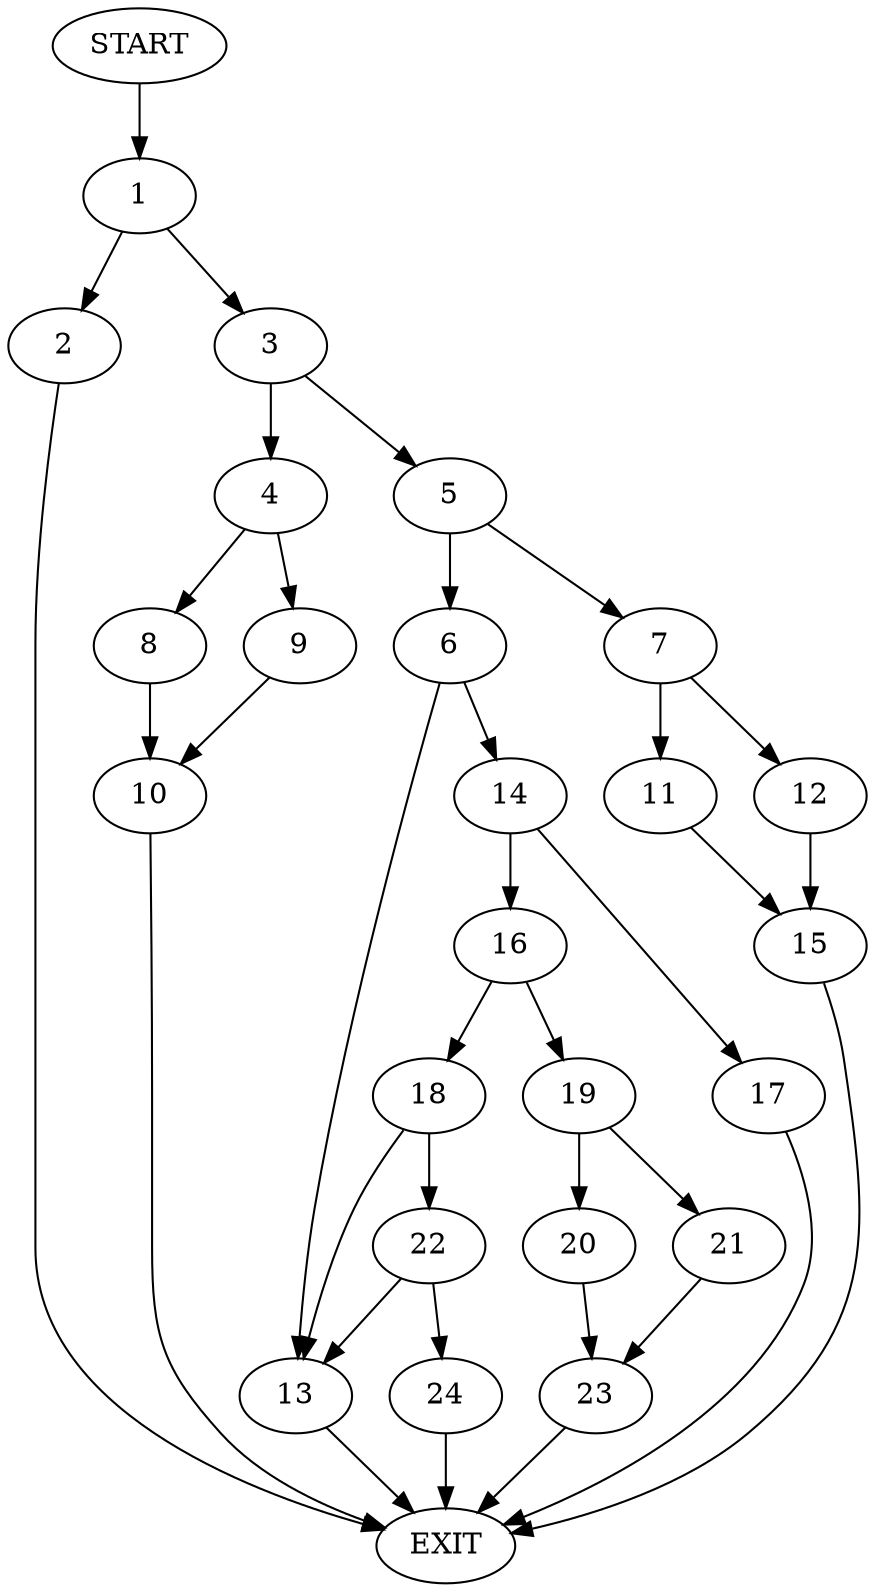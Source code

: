 digraph {
0 [label="START"]
25 [label="EXIT"]
0 -> 1
1 -> 2
1 -> 3
2 -> 25
3 -> 4
3 -> 5
5 -> 6
5 -> 7
4 -> 8
4 -> 9
8 -> 10
9 -> 10
10 -> 25
7 -> 11
7 -> 12
6 -> 13
6 -> 14
12 -> 15
11 -> 15
15 -> 25
14 -> 16
14 -> 17
13 -> 25
16 -> 18
16 -> 19
17 -> 25
19 -> 20
19 -> 21
18 -> 13
18 -> 22
20 -> 23
21 -> 23
23 -> 25
22 -> 13
22 -> 24
24 -> 25
}
